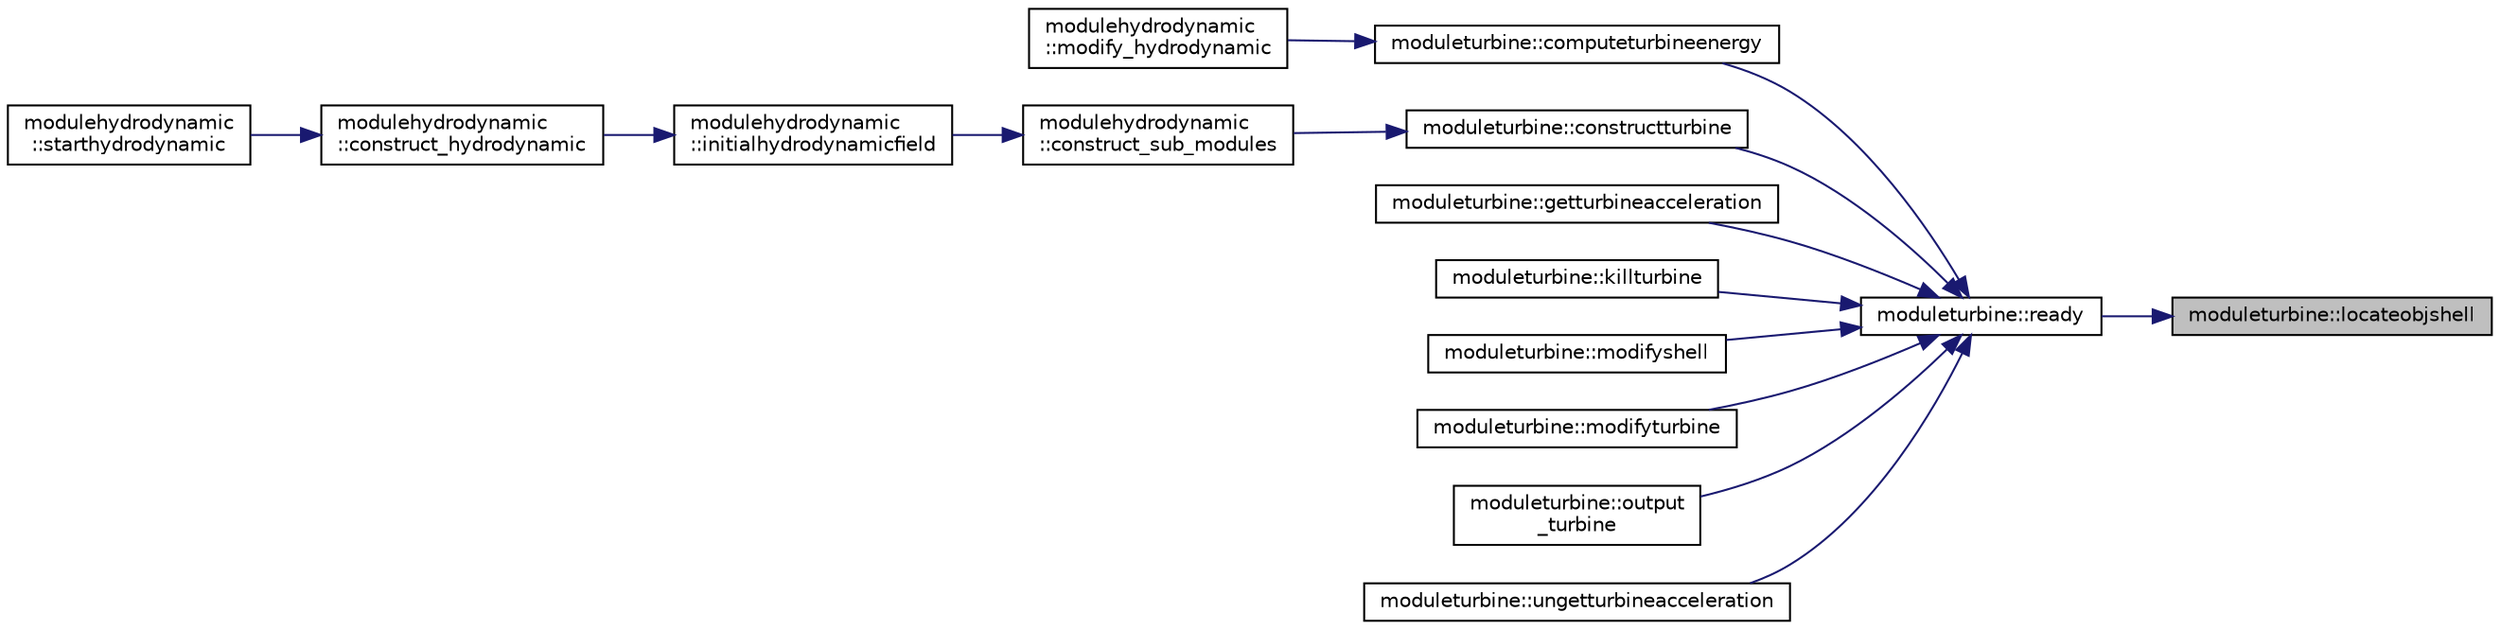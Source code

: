 digraph "moduleturbine::locateobjshell"
{
 // LATEX_PDF_SIZE
  edge [fontname="Helvetica",fontsize="10",labelfontname="Helvetica",labelfontsize="10"];
  node [fontname="Helvetica",fontsize="10",shape=record];
  rankdir="RL";
  Node1 [label="moduleturbine::locateobjshell",height=0.2,width=0.4,color="black", fillcolor="grey75", style="filled", fontcolor="black",tooltip=" "];
  Node1 -> Node2 [dir="back",color="midnightblue",fontsize="10",style="solid",fontname="Helvetica"];
  Node2 [label="moduleturbine::ready",height=0.2,width=0.4,color="black", fillcolor="white", style="filled",URL="$namespacemoduleturbine.html#a05e91853a3be1ed656ff05d69618a83d",tooltip=" "];
  Node2 -> Node3 [dir="back",color="midnightblue",fontsize="10",style="solid",fontname="Helvetica"];
  Node3 [label="moduleturbine::computeturbineenergy",height=0.2,width=0.4,color="black", fillcolor="white", style="filled",URL="$namespacemoduleturbine.html#a35c07aae7c495f5bff14bf45e5811a6e",tooltip=" "];
  Node3 -> Node4 [dir="back",color="midnightblue",fontsize="10",style="solid",fontname="Helvetica"];
  Node4 [label="modulehydrodynamic\l::modify_hydrodynamic",height=0.2,width=0.4,color="black", fillcolor="white", style="filled",URL="$namespacemodulehydrodynamic.html#a54656696e009a87a266514744beb5baa",tooltip=" "];
  Node2 -> Node5 [dir="back",color="midnightblue",fontsize="10",style="solid",fontname="Helvetica"];
  Node5 [label="moduleturbine::constructturbine",height=0.2,width=0.4,color="black", fillcolor="white", style="filled",URL="$namespacemoduleturbine.html#aa2c0679550365b9b4e3258a1d4a155cf",tooltip=" "];
  Node5 -> Node6 [dir="back",color="midnightblue",fontsize="10",style="solid",fontname="Helvetica"];
  Node6 [label="modulehydrodynamic\l::construct_sub_modules",height=0.2,width=0.4,color="black", fillcolor="white", style="filled",URL="$namespacemodulehydrodynamic.html#acaa5f838138b21f2c4d3c245177ae6bf",tooltip=" "];
  Node6 -> Node7 [dir="back",color="midnightblue",fontsize="10",style="solid",fontname="Helvetica"];
  Node7 [label="modulehydrodynamic\l::initialhydrodynamicfield",height=0.2,width=0.4,color="black", fillcolor="white", style="filled",URL="$namespacemodulehydrodynamic.html#a4627a0c2583b12e5490b0ddf81573972",tooltip=" "];
  Node7 -> Node8 [dir="back",color="midnightblue",fontsize="10",style="solid",fontname="Helvetica"];
  Node8 [label="modulehydrodynamic\l::construct_hydrodynamic",height=0.2,width=0.4,color="black", fillcolor="white", style="filled",URL="$namespacemodulehydrodynamic.html#a71f29b5c93f202c8e783ecb892b1b497",tooltip=" "];
  Node8 -> Node9 [dir="back",color="midnightblue",fontsize="10",style="solid",fontname="Helvetica"];
  Node9 [label="modulehydrodynamic\l::starthydrodynamic",height=0.2,width=0.4,color="black", fillcolor="white", style="filled",URL="$namespacemodulehydrodynamic.html#aa7fce185f2ed7a388275da8a22d7d150",tooltip=" "];
  Node2 -> Node10 [dir="back",color="midnightblue",fontsize="10",style="solid",fontname="Helvetica"];
  Node10 [label="moduleturbine::getturbineacceleration",height=0.2,width=0.4,color="black", fillcolor="white", style="filled",URL="$namespacemoduleturbine.html#a5ce2cf1858c4b390f22dc2451c692f3c",tooltip=" "];
  Node2 -> Node11 [dir="back",color="midnightblue",fontsize="10",style="solid",fontname="Helvetica"];
  Node11 [label="moduleturbine::killturbine",height=0.2,width=0.4,color="black", fillcolor="white", style="filled",URL="$namespacemoduleturbine.html#a14dcb5e2f0dfed8ce2da9616f01b2a58",tooltip=" "];
  Node2 -> Node12 [dir="back",color="midnightblue",fontsize="10",style="solid",fontname="Helvetica"];
  Node12 [label="moduleturbine::modifyshell",height=0.2,width=0.4,color="black", fillcolor="white", style="filled",URL="$namespacemoduleturbine.html#a1d4106d55d966d87476e3ddbb2fc33b0",tooltip=" "];
  Node2 -> Node13 [dir="back",color="midnightblue",fontsize="10",style="solid",fontname="Helvetica"];
  Node13 [label="moduleturbine::modifyturbine",height=0.2,width=0.4,color="black", fillcolor="white", style="filled",URL="$namespacemoduleturbine.html#a91250e475b9a5222abdd834b760515c6",tooltip=" "];
  Node2 -> Node14 [dir="back",color="midnightblue",fontsize="10",style="solid",fontname="Helvetica"];
  Node14 [label="moduleturbine::output\l_turbine",height=0.2,width=0.4,color="black", fillcolor="white", style="filled",URL="$namespacemoduleturbine.html#ab12d2233fd93cc941831900a0b5713c9",tooltip=" "];
  Node2 -> Node15 [dir="back",color="midnightblue",fontsize="10",style="solid",fontname="Helvetica"];
  Node15 [label="moduleturbine::ungetturbineacceleration",height=0.2,width=0.4,color="black", fillcolor="white", style="filled",URL="$namespacemoduleturbine.html#ac345708176716a36f768cfd878d6a6b0",tooltip=" "];
}
